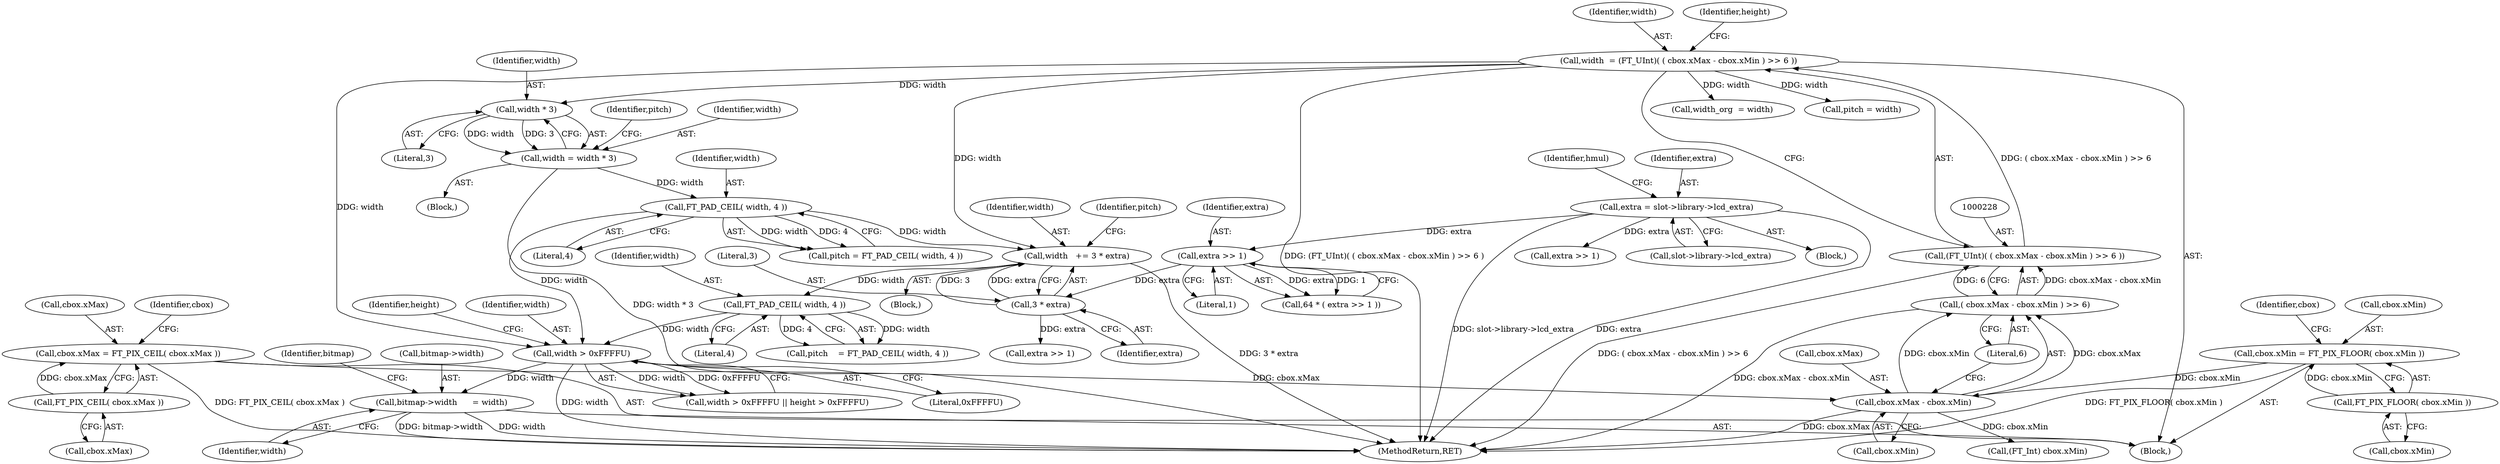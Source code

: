 digraph "0_savannah_6305b869d86ff415a33576df6d43729673c66eee_0@pointer" {
"1000430" [label="(Call,bitmap->width      = width)"];
"1000405" [label="(Call,width > 0xFFFFU)"];
"1000375" [label="(Call,FT_PAD_CEIL( width, 4 ))"];
"1000368" [label="(Call,width   += 3 * extra)"];
"1000370" [label="(Call,3 * extra)"];
"1000365" [label="(Call,extra >> 1)"];
"1000351" [label="(Call,extra = slot->library->lcd_extra)"];
"1000303" [label="(Call,FT_PAD_CEIL( width, 4 ))"];
"1000296" [label="(Call,width = width * 3)"];
"1000298" [label="(Call,width * 3)"];
"1000225" [label="(Call,width  = (FT_UInt)( ( cbox.xMax - cbox.xMin ) >> 6 ))"];
"1000227" [label="(Call,(FT_UInt)( ( cbox.xMax - cbox.xMin ) >> 6 ))"];
"1000229" [label="(Call,( cbox.xMax - cbox.xMin ) >> 6)"];
"1000230" [label="(Call,cbox.xMax - cbox.xMin)"];
"1000209" [label="(Call,cbox.xMax = FT_PIX_CEIL( cbox.xMax ))"];
"1000213" [label="(Call,FT_PIX_CEIL( cbox.xMax ))"];
"1000193" [label="(Call,cbox.xMin = FT_PIX_FLOOR( cbox.xMin ))"];
"1000197" [label="(Call,FT_PIX_FLOOR( cbox.xMin ))"];
"1000365" [label="(Call,extra >> 1)"];
"1000226" [label="(Identifier,width)"];
"1000437" [label="(Identifier,bitmap)"];
"1000368" [label="(Call,width   += 3 * extra)"];
"1000219" [label="(Identifier,cbox)"];
"1000359" [label="(Identifier,hmul)"];
"1000405" [label="(Call,width > 0xFFFFU)"];
"1000302" [label="(Identifier,pitch)"];
"1000303" [label="(Call,FT_PAD_CEIL( width, 4 ))"];
"1000299" [label="(Identifier,width)"];
"1000237" [label="(Literal,6)"];
"1000264" [label="(Call,width_org  = width)"];
"1000197" [label="(Call,FT_PIX_FLOOR( cbox.xMin ))"];
"1000298" [label="(Call,width * 3)"];
"1000375" [label="(Call,FT_PAD_CEIL( width, 4 ))"];
"1000371" [label="(Literal,3)"];
"1000295" [label="(Block,)"];
"1000297" [label="(Identifier,width)"];
"1000194" [label="(Call,cbox.xMin)"];
"1000225" [label="(Call,width  = (FT_UInt)( ( cbox.xMax - cbox.xMin ) >> 6 ))"];
"1000380" [label="(Call,extra >> 1)"];
"1000369" [label="(Identifier,width)"];
"1000213" [label="(Call,FT_PIX_CEIL( cbox.xMax ))"];
"1000363" [label="(Call,64 * ( extra >> 1 ))"];
"1000193" [label="(Call,cbox.xMin = FT_PIX_FLOOR( cbox.xMin ))"];
"1000431" [label="(Call,bitmap->width)"];
"1000230" [label="(Call,cbox.xMax - cbox.xMin)"];
"1000407" [label="(Literal,0xFFFFU)"];
"1000300" [label="(Literal,3)"];
"1000123" [label="(Block,)"];
"1000376" [label="(Identifier,width)"];
"1000304" [label="(Identifier,width)"];
"1000301" [label="(Call,pitch = FT_PAD_CEIL( width, 4 ))"];
"1000434" [label="(Identifier,width)"];
"1000406" [label="(Identifier,width)"];
"1000370" [label="(Call,3 * extra)"];
"1000390" [label="(Call,extra >> 1)"];
"1000227" [label="(Call,(FT_UInt)( ( cbox.xMax - cbox.xMin ) >> 6 ))"];
"1000367" [label="(Literal,1)"];
"1000349" [label="(Block,)"];
"1000366" [label="(Identifier,extra)"];
"1000377" [label="(Literal,4)"];
"1000352" [label="(Identifier,extra)"];
"1000239" [label="(Identifier,height)"];
"1000231" [label="(Call,cbox.xMax)"];
"1000353" [label="(Call,slot->library->lcd_extra)"];
"1000198" [label="(Call,cbox.xMin)"];
"1000210" [label="(Call,cbox.xMax)"];
"1000313" [label="(Call,(FT_Int) cbox.xMin)"];
"1000360" [label="(Block,)"];
"1000372" [label="(Identifier,extra)"];
"1000214" [label="(Call,cbox.xMax)"];
"1000404" [label="(Call,width > 0xFFFFU || height > 0xFFFFU)"];
"1000203" [label="(Identifier,cbox)"];
"1000234" [label="(Call,cbox.xMin)"];
"1000209" [label="(Call,cbox.xMax = FT_PIX_CEIL( cbox.xMax ))"];
"1000296" [label="(Call,width = width * 3)"];
"1000351" [label="(Call,extra = slot->library->lcd_extra)"];
"1000430" [label="(Call,bitmap->width      = width)"];
"1000653" [label="(MethodReturn,RET)"];
"1000409" [label="(Identifier,height)"];
"1000373" [label="(Call,pitch    = FT_PAD_CEIL( width, 4 ))"];
"1000229" [label="(Call,( cbox.xMax - cbox.xMin ) >> 6)"];
"1000374" [label="(Identifier,pitch)"];
"1000305" [label="(Literal,4)"];
"1000290" [label="(Call,pitch = width)"];
"1000430" -> "1000123"  [label="AST: "];
"1000430" -> "1000434"  [label="CFG: "];
"1000431" -> "1000430"  [label="AST: "];
"1000434" -> "1000430"  [label="AST: "];
"1000437" -> "1000430"  [label="CFG: "];
"1000430" -> "1000653"  [label="DDG: width"];
"1000430" -> "1000653"  [label="DDG: bitmap->width"];
"1000405" -> "1000430"  [label="DDG: width"];
"1000405" -> "1000404"  [label="AST: "];
"1000405" -> "1000407"  [label="CFG: "];
"1000406" -> "1000405"  [label="AST: "];
"1000407" -> "1000405"  [label="AST: "];
"1000409" -> "1000405"  [label="CFG: "];
"1000404" -> "1000405"  [label="CFG: "];
"1000405" -> "1000653"  [label="DDG: width"];
"1000405" -> "1000404"  [label="DDG: width"];
"1000405" -> "1000404"  [label="DDG: 0xFFFFU"];
"1000375" -> "1000405"  [label="DDG: width"];
"1000303" -> "1000405"  [label="DDG: width"];
"1000225" -> "1000405"  [label="DDG: width"];
"1000375" -> "1000373"  [label="AST: "];
"1000375" -> "1000377"  [label="CFG: "];
"1000376" -> "1000375"  [label="AST: "];
"1000377" -> "1000375"  [label="AST: "];
"1000373" -> "1000375"  [label="CFG: "];
"1000375" -> "1000373"  [label="DDG: width"];
"1000375" -> "1000373"  [label="DDG: 4"];
"1000368" -> "1000375"  [label="DDG: width"];
"1000368" -> "1000360"  [label="AST: "];
"1000368" -> "1000370"  [label="CFG: "];
"1000369" -> "1000368"  [label="AST: "];
"1000370" -> "1000368"  [label="AST: "];
"1000374" -> "1000368"  [label="CFG: "];
"1000368" -> "1000653"  [label="DDG: 3 * extra"];
"1000370" -> "1000368"  [label="DDG: 3"];
"1000370" -> "1000368"  [label="DDG: extra"];
"1000303" -> "1000368"  [label="DDG: width"];
"1000225" -> "1000368"  [label="DDG: width"];
"1000370" -> "1000372"  [label="CFG: "];
"1000371" -> "1000370"  [label="AST: "];
"1000372" -> "1000370"  [label="AST: "];
"1000365" -> "1000370"  [label="DDG: extra"];
"1000370" -> "1000380"  [label="DDG: extra"];
"1000365" -> "1000363"  [label="AST: "];
"1000365" -> "1000367"  [label="CFG: "];
"1000366" -> "1000365"  [label="AST: "];
"1000367" -> "1000365"  [label="AST: "];
"1000363" -> "1000365"  [label="CFG: "];
"1000365" -> "1000363"  [label="DDG: extra"];
"1000365" -> "1000363"  [label="DDG: 1"];
"1000351" -> "1000365"  [label="DDG: extra"];
"1000351" -> "1000349"  [label="AST: "];
"1000351" -> "1000353"  [label="CFG: "];
"1000352" -> "1000351"  [label="AST: "];
"1000353" -> "1000351"  [label="AST: "];
"1000359" -> "1000351"  [label="CFG: "];
"1000351" -> "1000653"  [label="DDG: slot->library->lcd_extra"];
"1000351" -> "1000653"  [label="DDG: extra"];
"1000351" -> "1000390"  [label="DDG: extra"];
"1000303" -> "1000301"  [label="AST: "];
"1000303" -> "1000305"  [label="CFG: "];
"1000304" -> "1000303"  [label="AST: "];
"1000305" -> "1000303"  [label="AST: "];
"1000301" -> "1000303"  [label="CFG: "];
"1000303" -> "1000301"  [label="DDG: width"];
"1000303" -> "1000301"  [label="DDG: 4"];
"1000296" -> "1000303"  [label="DDG: width"];
"1000296" -> "1000295"  [label="AST: "];
"1000296" -> "1000298"  [label="CFG: "];
"1000297" -> "1000296"  [label="AST: "];
"1000298" -> "1000296"  [label="AST: "];
"1000302" -> "1000296"  [label="CFG: "];
"1000296" -> "1000653"  [label="DDG: width * 3"];
"1000298" -> "1000296"  [label="DDG: width"];
"1000298" -> "1000296"  [label="DDG: 3"];
"1000298" -> "1000300"  [label="CFG: "];
"1000299" -> "1000298"  [label="AST: "];
"1000300" -> "1000298"  [label="AST: "];
"1000225" -> "1000298"  [label="DDG: width"];
"1000225" -> "1000123"  [label="AST: "];
"1000225" -> "1000227"  [label="CFG: "];
"1000226" -> "1000225"  [label="AST: "];
"1000227" -> "1000225"  [label="AST: "];
"1000239" -> "1000225"  [label="CFG: "];
"1000225" -> "1000653"  [label="DDG: (FT_UInt)( ( cbox.xMax - cbox.xMin ) >> 6 )"];
"1000227" -> "1000225"  [label="DDG: ( cbox.xMax - cbox.xMin ) >> 6"];
"1000225" -> "1000264"  [label="DDG: width"];
"1000225" -> "1000290"  [label="DDG: width"];
"1000227" -> "1000229"  [label="CFG: "];
"1000228" -> "1000227"  [label="AST: "];
"1000229" -> "1000227"  [label="AST: "];
"1000227" -> "1000653"  [label="DDG: ( cbox.xMax - cbox.xMin ) >> 6"];
"1000229" -> "1000227"  [label="DDG: cbox.xMax - cbox.xMin"];
"1000229" -> "1000227"  [label="DDG: 6"];
"1000229" -> "1000237"  [label="CFG: "];
"1000230" -> "1000229"  [label="AST: "];
"1000237" -> "1000229"  [label="AST: "];
"1000229" -> "1000653"  [label="DDG: cbox.xMax - cbox.xMin"];
"1000230" -> "1000229"  [label="DDG: cbox.xMax"];
"1000230" -> "1000229"  [label="DDG: cbox.xMin"];
"1000230" -> "1000234"  [label="CFG: "];
"1000231" -> "1000230"  [label="AST: "];
"1000234" -> "1000230"  [label="AST: "];
"1000237" -> "1000230"  [label="CFG: "];
"1000230" -> "1000653"  [label="DDG: cbox.xMax"];
"1000209" -> "1000230"  [label="DDG: cbox.xMax"];
"1000193" -> "1000230"  [label="DDG: cbox.xMin"];
"1000230" -> "1000313"  [label="DDG: cbox.xMin"];
"1000209" -> "1000123"  [label="AST: "];
"1000209" -> "1000213"  [label="CFG: "];
"1000210" -> "1000209"  [label="AST: "];
"1000213" -> "1000209"  [label="AST: "];
"1000219" -> "1000209"  [label="CFG: "];
"1000209" -> "1000653"  [label="DDG: FT_PIX_CEIL( cbox.xMax )"];
"1000213" -> "1000209"  [label="DDG: cbox.xMax"];
"1000213" -> "1000214"  [label="CFG: "];
"1000214" -> "1000213"  [label="AST: "];
"1000193" -> "1000123"  [label="AST: "];
"1000193" -> "1000197"  [label="CFG: "];
"1000194" -> "1000193"  [label="AST: "];
"1000197" -> "1000193"  [label="AST: "];
"1000203" -> "1000193"  [label="CFG: "];
"1000193" -> "1000653"  [label="DDG: FT_PIX_FLOOR( cbox.xMin )"];
"1000197" -> "1000193"  [label="DDG: cbox.xMin"];
"1000197" -> "1000198"  [label="CFG: "];
"1000198" -> "1000197"  [label="AST: "];
}
